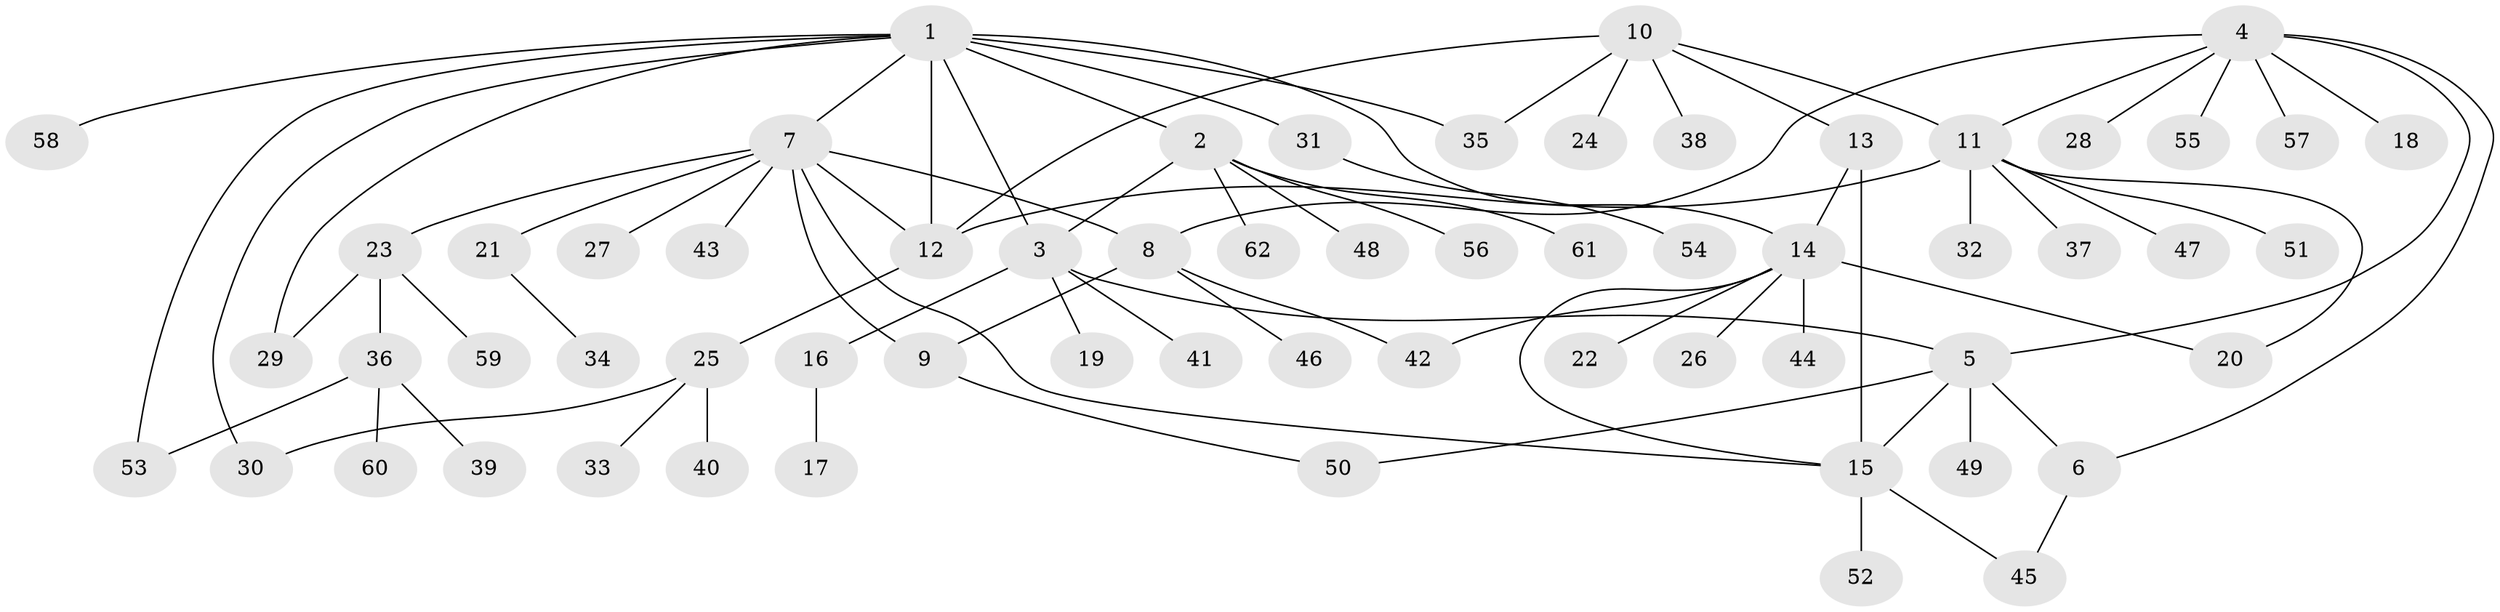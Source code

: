 // Generated by graph-tools (version 1.1) at 2025/55/03/09/25 04:55:16]
// undirected, 62 vertices, 80 edges
graph export_dot {
graph [start="1"]
  node [color=gray90,style=filled];
  1;
  2;
  3;
  4;
  5;
  6;
  7;
  8;
  9;
  10;
  11;
  12;
  13;
  14;
  15;
  16;
  17;
  18;
  19;
  20;
  21;
  22;
  23;
  24;
  25;
  26;
  27;
  28;
  29;
  30;
  31;
  32;
  33;
  34;
  35;
  36;
  37;
  38;
  39;
  40;
  41;
  42;
  43;
  44;
  45;
  46;
  47;
  48;
  49;
  50;
  51;
  52;
  53;
  54;
  55;
  56;
  57;
  58;
  59;
  60;
  61;
  62;
  1 -- 2;
  1 -- 3;
  1 -- 7;
  1 -- 12;
  1 -- 14;
  1 -- 29;
  1 -- 30;
  1 -- 31;
  1 -- 35;
  1 -- 53;
  1 -- 58;
  2 -- 3;
  2 -- 48;
  2 -- 56;
  2 -- 61;
  2 -- 62;
  3 -- 5;
  3 -- 16;
  3 -- 19;
  3 -- 41;
  4 -- 5;
  4 -- 6;
  4 -- 8;
  4 -- 11;
  4 -- 18;
  4 -- 28;
  4 -- 55;
  4 -- 57;
  5 -- 6;
  5 -- 15;
  5 -- 49;
  5 -- 50;
  6 -- 45;
  7 -- 8;
  7 -- 9;
  7 -- 12;
  7 -- 15;
  7 -- 21;
  7 -- 23;
  7 -- 27;
  7 -- 43;
  8 -- 9;
  8 -- 42;
  8 -- 46;
  9 -- 50;
  10 -- 11;
  10 -- 12;
  10 -- 13;
  10 -- 24;
  10 -- 35;
  10 -- 38;
  11 -- 12;
  11 -- 20;
  11 -- 32;
  11 -- 37;
  11 -- 47;
  11 -- 51;
  12 -- 25;
  13 -- 14;
  13 -- 15;
  14 -- 15;
  14 -- 20;
  14 -- 22;
  14 -- 26;
  14 -- 42;
  14 -- 44;
  15 -- 45;
  15 -- 52;
  16 -- 17;
  21 -- 34;
  23 -- 29;
  23 -- 36;
  23 -- 59;
  25 -- 30;
  25 -- 33;
  25 -- 40;
  31 -- 54;
  36 -- 39;
  36 -- 53;
  36 -- 60;
}
